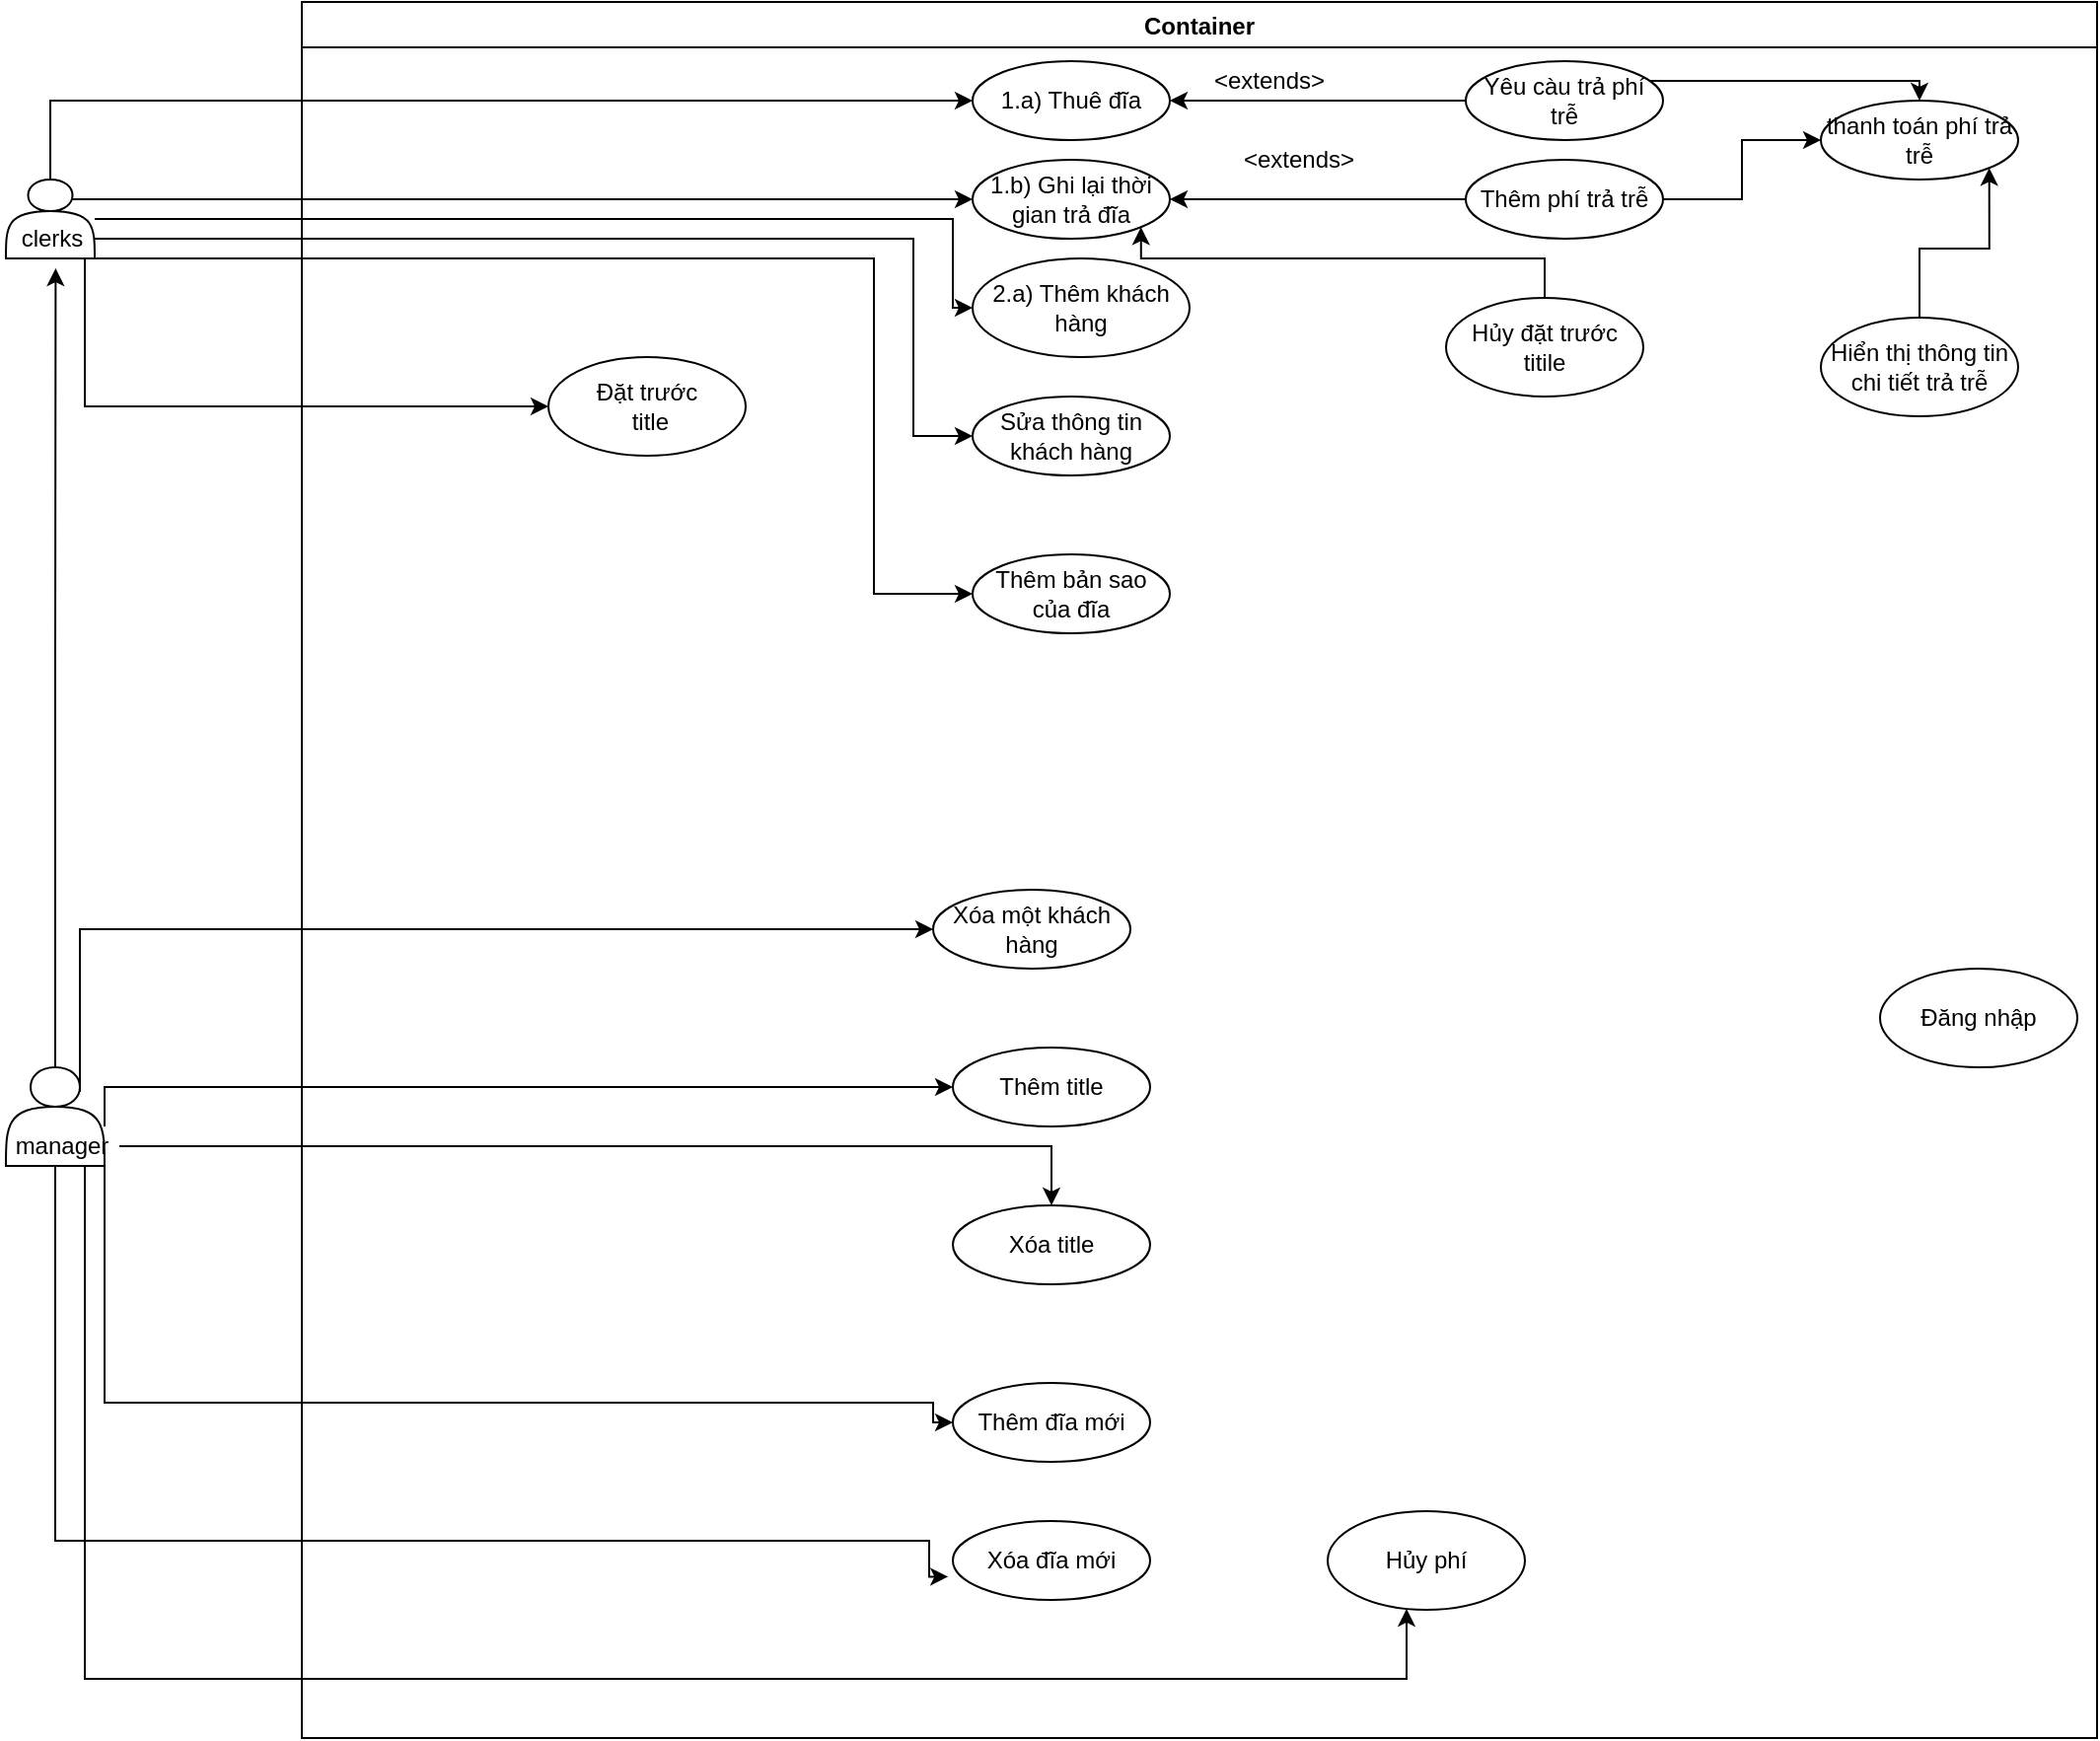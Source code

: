 <mxfile version="13.7.1" type="github">
  <diagram id="OffKzGv2MhwW3NPEKBjQ" name="Page-1">
    <mxGraphModel dx="1076" dy="620" grid="1" gridSize="10" guides="1" tooltips="1" connect="1" arrows="1" fold="1" page="1" pageScale="1" pageWidth="850" pageHeight="1100" math="0" shadow="0">
      <root>
        <mxCell id="0" />
        <mxCell id="1" parent="0" />
        <mxCell id="S3XJyz-XiQpNKhD5TtBG-9" value="Container" style="swimlane;" vertex="1" parent="1">
          <mxGeometry x="300" y="100" width="910" height="880" as="geometry" />
        </mxCell>
        <mxCell id="S3XJyz-XiQpNKhD5TtBG-22" value="1.b) Ghi lại thời gian trả đĩa" style="ellipse;whiteSpace=wrap;html=1;align=center;newEdgeStyle={&quot;edgeStyle&quot;:&quot;entityRelationEdgeStyle&quot;,&quot;startArrow&quot;:&quot;none&quot;,&quot;endArrow&quot;:&quot;none&quot;,&quot;segment&quot;:10,&quot;curved&quot;:1};treeFolding=1;treeMoving=1;" vertex="1" parent="S3XJyz-XiQpNKhD5TtBG-9">
          <mxGeometry x="340" y="80" width="100" height="40" as="geometry" />
        </mxCell>
        <mxCell id="S3XJyz-XiQpNKhD5TtBG-25" value="1.a) Thuê đĩa" style="ellipse;whiteSpace=wrap;html=1;align=center;newEdgeStyle={&quot;edgeStyle&quot;:&quot;entityRelationEdgeStyle&quot;,&quot;startArrow&quot;:&quot;none&quot;,&quot;endArrow&quot;:&quot;none&quot;,&quot;segment&quot;:10,&quot;curved&quot;:1};treeFolding=1;treeMoving=1;" vertex="1" parent="S3XJyz-XiQpNKhD5TtBG-9">
          <mxGeometry x="340" y="30" width="100" height="40" as="geometry" />
        </mxCell>
        <mxCell id="S3XJyz-XiQpNKhD5TtBG-27" value="2.a) Thêm khách hàng" style="ellipse;whiteSpace=wrap;html=1;align=center;newEdgeStyle={&quot;edgeStyle&quot;:&quot;entityRelationEdgeStyle&quot;,&quot;startArrow&quot;:&quot;none&quot;,&quot;endArrow&quot;:&quot;none&quot;,&quot;segment&quot;:10,&quot;curved&quot;:1};treeFolding=1;treeMoving=1;" vertex="1" parent="S3XJyz-XiQpNKhD5TtBG-9">
          <mxGeometry x="340" y="130" width="110" height="50" as="geometry" />
        </mxCell>
        <mxCell id="S3XJyz-XiQpNKhD5TtBG-30" value="Sửa thông tin khách hàng" style="ellipse;whiteSpace=wrap;html=1;align=center;newEdgeStyle={&quot;edgeStyle&quot;:&quot;entityRelationEdgeStyle&quot;,&quot;startArrow&quot;:&quot;none&quot;,&quot;endArrow&quot;:&quot;none&quot;,&quot;segment&quot;:10,&quot;curved&quot;:1};treeFolding=1;treeMoving=1;" vertex="1" parent="S3XJyz-XiQpNKhD5TtBG-9">
          <mxGeometry x="340" y="200" width="100" height="40" as="geometry" />
        </mxCell>
        <mxCell id="S3XJyz-XiQpNKhD5TtBG-31" value="Xóa một khách hàng" style="ellipse;whiteSpace=wrap;html=1;align=center;newEdgeStyle={&quot;edgeStyle&quot;:&quot;entityRelationEdgeStyle&quot;,&quot;startArrow&quot;:&quot;none&quot;,&quot;endArrow&quot;:&quot;none&quot;,&quot;segment&quot;:10,&quot;curved&quot;:1};treeFolding=1;treeMoving=1;" vertex="1" parent="S3XJyz-XiQpNKhD5TtBG-9">
          <mxGeometry x="320" y="450" width="100" height="40" as="geometry" />
        </mxCell>
        <mxCell id="S3XJyz-XiQpNKhD5TtBG-40" value="Thêm title" style="ellipse;whiteSpace=wrap;html=1;align=center;newEdgeStyle={&quot;edgeStyle&quot;:&quot;entityRelationEdgeStyle&quot;,&quot;startArrow&quot;:&quot;none&quot;,&quot;endArrow&quot;:&quot;none&quot;,&quot;segment&quot;:10,&quot;curved&quot;:1};treeFolding=1;treeMoving=1;" vertex="1" parent="S3XJyz-XiQpNKhD5TtBG-9">
          <mxGeometry x="330" y="530" width="100" height="40" as="geometry" />
        </mxCell>
        <mxCell id="S3XJyz-XiQpNKhD5TtBG-41" value="Xóa title" style="ellipse;whiteSpace=wrap;html=1;align=center;newEdgeStyle={&quot;edgeStyle&quot;:&quot;entityRelationEdgeStyle&quot;,&quot;startArrow&quot;:&quot;none&quot;,&quot;endArrow&quot;:&quot;none&quot;,&quot;segment&quot;:10,&quot;curved&quot;:1};treeFolding=1;treeMoving=1;" vertex="1" parent="S3XJyz-XiQpNKhD5TtBG-9">
          <mxGeometry x="330" y="610" width="100" height="40" as="geometry" />
        </mxCell>
        <mxCell id="S3XJyz-XiQpNKhD5TtBG-51" value="Đăng nhập" style="ellipse;whiteSpace=wrap;html=1;align=center;newEdgeStyle={&quot;edgeStyle&quot;:&quot;entityRelationEdgeStyle&quot;,&quot;startArrow&quot;:&quot;none&quot;,&quot;endArrow&quot;:&quot;none&quot;,&quot;segment&quot;:10,&quot;curved&quot;:1};treeFolding=1;treeMoving=1;" vertex="1" parent="S3XJyz-XiQpNKhD5TtBG-9">
          <mxGeometry x="800" y="490" width="100" height="50" as="geometry" />
        </mxCell>
        <mxCell id="S3XJyz-XiQpNKhD5TtBG-52" value="Thêm bản sao của đĩa" style="ellipse;whiteSpace=wrap;html=1;align=center;newEdgeStyle={&quot;edgeStyle&quot;:&quot;entityRelationEdgeStyle&quot;,&quot;startArrow&quot;:&quot;none&quot;,&quot;endArrow&quot;:&quot;none&quot;,&quot;segment&quot;:10,&quot;curved&quot;:1};treeFolding=1;treeMoving=1;" vertex="1" parent="S3XJyz-XiQpNKhD5TtBG-9">
          <mxGeometry x="340" y="280" width="100" height="40" as="geometry" />
        </mxCell>
        <mxCell id="S3XJyz-XiQpNKhD5TtBG-54" value="Thêm đĩa mới" style="ellipse;whiteSpace=wrap;html=1;align=center;newEdgeStyle={&quot;edgeStyle&quot;:&quot;entityRelationEdgeStyle&quot;,&quot;startArrow&quot;:&quot;none&quot;,&quot;endArrow&quot;:&quot;none&quot;,&quot;segment&quot;:10,&quot;curved&quot;:1};treeFolding=1;treeMoving=1;" vertex="1" parent="S3XJyz-XiQpNKhD5TtBG-9">
          <mxGeometry x="330" y="700" width="100" height="40" as="geometry" />
        </mxCell>
        <mxCell id="S3XJyz-XiQpNKhD5TtBG-57" value="Xóa đĩa mới" style="ellipse;whiteSpace=wrap;html=1;align=center;newEdgeStyle={&quot;edgeStyle&quot;:&quot;entityRelationEdgeStyle&quot;,&quot;startArrow&quot;:&quot;none&quot;,&quot;endArrow&quot;:&quot;none&quot;,&quot;segment&quot;:10,&quot;curved&quot;:1};treeFolding=1;treeMoving=1;" vertex="1" parent="S3XJyz-XiQpNKhD5TtBG-9">
          <mxGeometry x="330" y="770" width="100" height="40" as="geometry" />
        </mxCell>
        <mxCell id="S3XJyz-XiQpNKhD5TtBG-68" style="edgeStyle=orthogonalEdgeStyle;rounded=0;orthogonalLoop=1;jettySize=auto;html=1;" edge="1" parent="S3XJyz-XiQpNKhD5TtBG-9" source="S3XJyz-XiQpNKhD5TtBG-59" target="S3XJyz-XiQpNKhD5TtBG-66">
          <mxGeometry relative="1" as="geometry">
            <Array as="points" />
          </mxGeometry>
        </mxCell>
        <mxCell id="S3XJyz-XiQpNKhD5TtBG-82" style="edgeStyle=orthogonalEdgeStyle;rounded=0;orthogonalLoop=1;jettySize=auto;html=1;entryX=1;entryY=0.5;entryDx=0;entryDy=0;" edge="1" parent="S3XJyz-XiQpNKhD5TtBG-9" source="S3XJyz-XiQpNKhD5TtBG-59" target="S3XJyz-XiQpNKhD5TtBG-22">
          <mxGeometry relative="1" as="geometry">
            <Array as="points">
              <mxPoint x="560" y="100" />
              <mxPoint x="560" y="100" />
            </Array>
          </mxGeometry>
        </mxCell>
        <mxCell id="S3XJyz-XiQpNKhD5TtBG-59" value="Thêm phí trả trễ" style="ellipse;whiteSpace=wrap;html=1;align=center;newEdgeStyle={&quot;edgeStyle&quot;:&quot;entityRelationEdgeStyle&quot;,&quot;startArrow&quot;:&quot;none&quot;,&quot;endArrow&quot;:&quot;none&quot;,&quot;segment&quot;:10,&quot;curved&quot;:1};treeFolding=1;treeMoving=1;" vertex="1" parent="S3XJyz-XiQpNKhD5TtBG-9">
          <mxGeometry x="590" y="80" width="100" height="40" as="geometry" />
        </mxCell>
        <mxCell id="S3XJyz-XiQpNKhD5TtBG-67" style="edgeStyle=orthogonalEdgeStyle;rounded=0;orthogonalLoop=1;jettySize=auto;html=1;entryX=0.5;entryY=0;entryDx=0;entryDy=0;" edge="1" parent="S3XJyz-XiQpNKhD5TtBG-9" source="S3XJyz-XiQpNKhD5TtBG-63" target="S3XJyz-XiQpNKhD5TtBG-66">
          <mxGeometry relative="1" as="geometry">
            <mxPoint x="840" y="40" as="targetPoint" />
            <Array as="points">
              <mxPoint x="820" y="40" />
            </Array>
          </mxGeometry>
        </mxCell>
        <mxCell id="S3XJyz-XiQpNKhD5TtBG-81" style="edgeStyle=orthogonalEdgeStyle;rounded=0;orthogonalLoop=1;jettySize=auto;html=1;entryX=1;entryY=0.5;entryDx=0;entryDy=0;" edge="1" parent="S3XJyz-XiQpNKhD5TtBG-9" source="S3XJyz-XiQpNKhD5TtBG-63" target="S3XJyz-XiQpNKhD5TtBG-25">
          <mxGeometry relative="1" as="geometry" />
        </mxCell>
        <mxCell id="S3XJyz-XiQpNKhD5TtBG-63" value="Yêu càu trả phí trễ" style="ellipse;whiteSpace=wrap;html=1;align=center;newEdgeStyle={&quot;edgeStyle&quot;:&quot;entityRelationEdgeStyle&quot;,&quot;startArrow&quot;:&quot;none&quot;,&quot;endArrow&quot;:&quot;none&quot;,&quot;segment&quot;:10,&quot;curved&quot;:1};treeFolding=1;treeMoving=1;" vertex="1" parent="S3XJyz-XiQpNKhD5TtBG-9">
          <mxGeometry x="590" y="30" width="100" height="40" as="geometry" />
        </mxCell>
        <mxCell id="S3XJyz-XiQpNKhD5TtBG-62" value="&amp;lt;extends&amp;gt;" style="text;html=1;align=center;verticalAlign=middle;resizable=0;points=[];autosize=1;" vertex="1" parent="S3XJyz-XiQpNKhD5TtBG-9">
          <mxGeometry x="470" y="70" width="70" height="20" as="geometry" />
        </mxCell>
        <mxCell id="S3XJyz-XiQpNKhD5TtBG-66" value="thanh toán phí trả trễ" style="ellipse;whiteSpace=wrap;html=1;align=center;newEdgeStyle={&quot;edgeStyle&quot;:&quot;entityRelationEdgeStyle&quot;,&quot;startArrow&quot;:&quot;none&quot;,&quot;endArrow&quot;:&quot;none&quot;,&quot;segment&quot;:10,&quot;curved&quot;:1};treeFolding=1;treeMoving=1;" vertex="1" parent="S3XJyz-XiQpNKhD5TtBG-9">
          <mxGeometry x="770" y="50" width="100" height="40" as="geometry" />
        </mxCell>
        <mxCell id="S3XJyz-XiQpNKhD5TtBG-86" style="edgeStyle=orthogonalEdgeStyle;rounded=0;orthogonalLoop=1;jettySize=auto;html=1;entryX=1;entryY=1;entryDx=0;entryDy=0;" edge="1" parent="S3XJyz-XiQpNKhD5TtBG-9" source="S3XJyz-XiQpNKhD5TtBG-85" target="S3XJyz-XiQpNKhD5TtBG-66">
          <mxGeometry relative="1" as="geometry" />
        </mxCell>
        <mxCell id="S3XJyz-XiQpNKhD5TtBG-85" value="Hiển thị thông tin chi tiết trả trễ" style="ellipse;whiteSpace=wrap;html=1;align=center;newEdgeStyle={&quot;edgeStyle&quot;:&quot;entityRelationEdgeStyle&quot;,&quot;startArrow&quot;:&quot;none&quot;,&quot;endArrow&quot;:&quot;none&quot;,&quot;segment&quot;:10,&quot;curved&quot;:1};treeFolding=1;treeMoving=1;" vertex="1" parent="S3XJyz-XiQpNKhD5TtBG-9">
          <mxGeometry x="770" y="160" width="100" height="50" as="geometry" />
        </mxCell>
        <mxCell id="S3XJyz-XiQpNKhD5TtBG-87" value="Hủy phí" style="ellipse;whiteSpace=wrap;html=1;align=center;newEdgeStyle={&quot;edgeStyle&quot;:&quot;entityRelationEdgeStyle&quot;,&quot;startArrow&quot;:&quot;none&quot;,&quot;endArrow&quot;:&quot;none&quot;,&quot;segment&quot;:10,&quot;curved&quot;:1};treeFolding=1;treeMoving=1;" vertex="1" parent="S3XJyz-XiQpNKhD5TtBG-9">
          <mxGeometry x="520" y="765" width="100" height="50" as="geometry" />
        </mxCell>
        <mxCell id="S3XJyz-XiQpNKhD5TtBG-89" value="Đặt trước&lt;br&gt;&amp;nbsp;title" style="ellipse;whiteSpace=wrap;html=1;align=center;newEdgeStyle={&quot;edgeStyle&quot;:&quot;entityRelationEdgeStyle&quot;,&quot;startArrow&quot;:&quot;none&quot;,&quot;endArrow&quot;:&quot;none&quot;,&quot;segment&quot;:10,&quot;curved&quot;:1};treeFolding=1;treeMoving=1;" vertex="1" parent="S3XJyz-XiQpNKhD5TtBG-9">
          <mxGeometry x="125" y="180" width="100" height="50" as="geometry" />
        </mxCell>
        <mxCell id="S3XJyz-XiQpNKhD5TtBG-93" style="edgeStyle=orthogonalEdgeStyle;rounded=0;orthogonalLoop=1;jettySize=auto;html=1;entryX=1;entryY=1;entryDx=0;entryDy=0;" edge="1" parent="S3XJyz-XiQpNKhD5TtBG-9" source="S3XJyz-XiQpNKhD5TtBG-92" target="S3XJyz-XiQpNKhD5TtBG-22">
          <mxGeometry relative="1" as="geometry">
            <Array as="points">
              <mxPoint x="630" y="130" />
              <mxPoint x="425" y="130" />
            </Array>
          </mxGeometry>
        </mxCell>
        <mxCell id="S3XJyz-XiQpNKhD5TtBG-92" value="Hủy đặt trước titile" style="ellipse;whiteSpace=wrap;html=1;align=center;newEdgeStyle={&quot;edgeStyle&quot;:&quot;entityRelationEdgeStyle&quot;,&quot;startArrow&quot;:&quot;none&quot;,&quot;endArrow&quot;:&quot;none&quot;,&quot;segment&quot;:10,&quot;curved&quot;:1};treeFolding=1;treeMoving=1;" vertex="1" parent="S3XJyz-XiQpNKhD5TtBG-9">
          <mxGeometry x="580" y="150" width="100" height="50" as="geometry" />
        </mxCell>
        <mxCell id="S3XJyz-XiQpNKhD5TtBG-76" style="edgeStyle=orthogonalEdgeStyle;rounded=0;orthogonalLoop=1;jettySize=auto;html=1;entryX=0;entryY=0.5;entryDx=0;entryDy=0;exitX=0.75;exitY=0.25;exitDx=0;exitDy=0;exitPerimeter=0;" edge="1" parent="1" source="S3XJyz-XiQpNKhD5TtBG-10" target="S3XJyz-XiQpNKhD5TtBG-31">
          <mxGeometry relative="1" as="geometry">
            <Array as="points">
              <mxPoint x="188" y="570" />
            </Array>
          </mxGeometry>
        </mxCell>
        <mxCell id="S3XJyz-XiQpNKhD5TtBG-79" style="edgeStyle=orthogonalEdgeStyle;rounded=0;orthogonalLoop=1;jettySize=auto;html=1;entryX=-0.024;entryY=0.705;entryDx=0;entryDy=0;entryPerimeter=0;" edge="1" parent="1" source="S3XJyz-XiQpNKhD5TtBG-10" target="S3XJyz-XiQpNKhD5TtBG-57">
          <mxGeometry relative="1" as="geometry">
            <Array as="points">
              <mxPoint x="175" y="880" />
              <mxPoint x="618" y="880" />
            </Array>
          </mxGeometry>
        </mxCell>
        <mxCell id="S3XJyz-XiQpNKhD5TtBG-83" style="edgeStyle=orthogonalEdgeStyle;rounded=0;orthogonalLoop=1;jettySize=auto;html=1;entryX=0.554;entryY=1.25;entryDx=0;entryDy=0;entryPerimeter=0;" edge="1" parent="1" source="S3XJyz-XiQpNKhD5TtBG-10" target="S3XJyz-XiQpNKhD5TtBG-13">
          <mxGeometry relative="1" as="geometry" />
        </mxCell>
        <mxCell id="S3XJyz-XiQpNKhD5TtBG-88" style="edgeStyle=orthogonalEdgeStyle;rounded=0;orthogonalLoop=1;jettySize=auto;html=1;" edge="1" parent="1" source="S3XJyz-XiQpNKhD5TtBG-10" target="S3XJyz-XiQpNKhD5TtBG-87">
          <mxGeometry relative="1" as="geometry">
            <Array as="points">
              <mxPoint x="190" y="950" />
              <mxPoint x="860" y="950" />
            </Array>
          </mxGeometry>
        </mxCell>
        <mxCell id="S3XJyz-XiQpNKhD5TtBG-10" value="" style="shape=actor;whiteSpace=wrap;html=1;" vertex="1" parent="1">
          <mxGeometry x="150" y="640" width="50" height="50" as="geometry" />
        </mxCell>
        <mxCell id="S3XJyz-XiQpNKhD5TtBG-77" style="edgeStyle=orthogonalEdgeStyle;rounded=0;orthogonalLoop=1;jettySize=auto;html=1;entryX=0;entryY=0.5;entryDx=0;entryDy=0;" edge="1" parent="1" source="S3XJyz-XiQpNKhD5TtBG-11" target="S3XJyz-XiQpNKhD5TtBG-40">
          <mxGeometry relative="1" as="geometry">
            <Array as="points">
              <mxPoint x="200" y="650" />
            </Array>
          </mxGeometry>
        </mxCell>
        <mxCell id="S3XJyz-XiQpNKhD5TtBG-80" style="edgeStyle=orthogonalEdgeStyle;rounded=0;orthogonalLoop=1;jettySize=auto;html=1;entryX=0;entryY=0.5;entryDx=0;entryDy=0;" edge="1" parent="1" source="S3XJyz-XiQpNKhD5TtBG-11" target="S3XJyz-XiQpNKhD5TtBG-54">
          <mxGeometry relative="1" as="geometry">
            <Array as="points">
              <mxPoint x="200" y="810" />
              <mxPoint x="620" y="810" />
            </Array>
          </mxGeometry>
        </mxCell>
        <mxCell id="S3XJyz-XiQpNKhD5TtBG-84" style="edgeStyle=orthogonalEdgeStyle;rounded=0;orthogonalLoop=1;jettySize=auto;html=1;entryX=0.5;entryY=0;entryDx=0;entryDy=0;" edge="1" parent="1" source="S3XJyz-XiQpNKhD5TtBG-11" target="S3XJyz-XiQpNKhD5TtBG-41">
          <mxGeometry relative="1" as="geometry" />
        </mxCell>
        <mxCell id="S3XJyz-XiQpNKhD5TtBG-11" value="manager" style="text;html=1;align=center;verticalAlign=middle;resizable=0;points=[];autosize=1;" vertex="1" parent="1">
          <mxGeometry x="147.5" y="670" width="60" height="20" as="geometry" />
        </mxCell>
        <mxCell id="S3XJyz-XiQpNKhD5TtBG-70" style="edgeStyle=orthogonalEdgeStyle;rounded=0;orthogonalLoop=1;jettySize=auto;html=1;entryX=0;entryY=0.5;entryDx=0;entryDy=0;" edge="1" parent="1" source="S3XJyz-XiQpNKhD5TtBG-12" target="S3XJyz-XiQpNKhD5TtBG-25">
          <mxGeometry relative="1" as="geometry">
            <Array as="points">
              <mxPoint x="173" y="150" />
            </Array>
          </mxGeometry>
        </mxCell>
        <mxCell id="S3XJyz-XiQpNKhD5TtBG-71" style="edgeStyle=orthogonalEdgeStyle;rounded=0;orthogonalLoop=1;jettySize=auto;html=1;entryX=0;entryY=0.5;entryDx=0;entryDy=0;exitX=0.75;exitY=0.25;exitDx=0;exitDy=0;exitPerimeter=0;" edge="1" parent="1" source="S3XJyz-XiQpNKhD5TtBG-12" target="S3XJyz-XiQpNKhD5TtBG-22">
          <mxGeometry relative="1" as="geometry">
            <Array as="points" />
          </mxGeometry>
        </mxCell>
        <mxCell id="S3XJyz-XiQpNKhD5TtBG-72" style="edgeStyle=orthogonalEdgeStyle;rounded=0;orthogonalLoop=1;jettySize=auto;html=1;entryX=0;entryY=0.5;entryDx=0;entryDy=0;" edge="1" parent="1" source="S3XJyz-XiQpNKhD5TtBG-12" target="S3XJyz-XiQpNKhD5TtBG-27">
          <mxGeometry relative="1" as="geometry">
            <Array as="points">
              <mxPoint x="630" y="210" />
            </Array>
          </mxGeometry>
        </mxCell>
        <mxCell id="S3XJyz-XiQpNKhD5TtBG-73" style="edgeStyle=orthogonalEdgeStyle;rounded=0;orthogonalLoop=1;jettySize=auto;html=1;entryX=0;entryY=0.5;entryDx=0;entryDy=0;" edge="1" parent="1" source="S3XJyz-XiQpNKhD5TtBG-12" target="S3XJyz-XiQpNKhD5TtBG-30">
          <mxGeometry relative="1" as="geometry">
            <Array as="points">
              <mxPoint x="610" y="220" />
              <mxPoint x="610" y="320" />
            </Array>
          </mxGeometry>
        </mxCell>
        <mxCell id="S3XJyz-XiQpNKhD5TtBG-74" style="edgeStyle=orthogonalEdgeStyle;rounded=0;orthogonalLoop=1;jettySize=auto;html=1;entryX=0;entryY=0.5;entryDx=0;entryDy=0;" edge="1" parent="1" source="S3XJyz-XiQpNKhD5TtBG-12" target="S3XJyz-XiQpNKhD5TtBG-52">
          <mxGeometry relative="1" as="geometry">
            <Array as="points">
              <mxPoint x="590" y="230" />
              <mxPoint x="590" y="400" />
            </Array>
          </mxGeometry>
        </mxCell>
        <mxCell id="S3XJyz-XiQpNKhD5TtBG-12" value="" style="shape=actor;whiteSpace=wrap;html=1;" vertex="1" parent="1">
          <mxGeometry x="150" y="190" width="45" height="40" as="geometry" />
        </mxCell>
        <mxCell id="S3XJyz-XiQpNKhD5TtBG-91" style="edgeStyle=orthogonalEdgeStyle;rounded=0;orthogonalLoop=1;jettySize=auto;html=1;entryX=0;entryY=0.5;entryDx=0;entryDy=0;" edge="1" parent="1" source="S3XJyz-XiQpNKhD5TtBG-13" target="S3XJyz-XiQpNKhD5TtBG-89">
          <mxGeometry relative="1" as="geometry">
            <Array as="points">
              <mxPoint x="190" y="305" />
            </Array>
          </mxGeometry>
        </mxCell>
        <mxCell id="S3XJyz-XiQpNKhD5TtBG-13" value="clerks&lt;br&gt;" style="text;html=1;align=center;verticalAlign=middle;resizable=0;points=[];autosize=1;" vertex="1" parent="1">
          <mxGeometry x="147.5" y="210" width="50" height="20" as="geometry" />
        </mxCell>
        <mxCell id="S3XJyz-XiQpNKhD5TtBG-65" value="&amp;lt;extends&amp;gt;" style="text;html=1;align=center;verticalAlign=middle;resizable=0;points=[];autosize=1;" vertex="1" parent="1">
          <mxGeometry x="755" y="130" width="70" height="20" as="geometry" />
        </mxCell>
      </root>
    </mxGraphModel>
  </diagram>
</mxfile>
